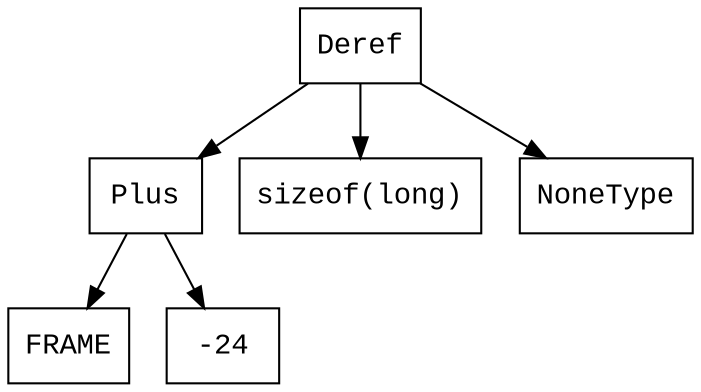 digraph "Expr 0x7fedfe9aef90" {
	graph [rankdir=TB]
	node [fontname="Courier New" shape=polygon]
	edge [style=filled]
	Deref_7fedfe9aef90 [label=Deref]
	Plus_7fedfe9aef10 [label=Plus]
	Deref_7fedfe9aef90 -> Plus_7fedfe9aef10
	AddressSize_7fedfe9aef50 [label="sizeof(long)"]
	Deref_7fedfe9aef90 -> AddressSize_7fedfe9aef50
	NoneType_8f5320 [label=NoneType]
	Deref_7fedfe9aef90 -> NoneType_8f5320
	FrameBase_7fedfe9aeed0 [label=FRAME]
	Plus_7fedfe9aef10 -> FrameBase_7fedfe9aeed0
	int_265cb30 [label=-24]
	Plus_7fedfe9aef10 -> int_265cb30
}

